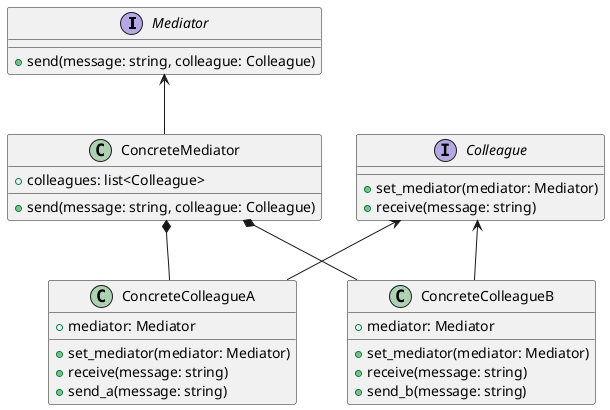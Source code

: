 @startuml

interface Mediator {
  + send(message: string, colleague: Colleague)
}

class ConcreteMediator {
  + colleagues: list<Colleague>
  + send(message: string, colleague: Colleague)
}

interface Colleague {
  + set_mediator(mediator: Mediator)
  + receive(message: string)
}

class ConcreteColleagueA {
  + mediator: Mediator
  + set_mediator(mediator: Mediator)
  + receive(message: string)
  + send_a(message: string)
}

class ConcreteColleagueB {
  + mediator: Mediator
  + set_mediator(mediator: Mediator)
  + receive(message: string)
  + send_b(message: string)
}

Mediator <-- ConcreteMediator
Colleague <-- ConcreteColleagueA
Colleague <-- ConcreteColleagueB
ConcreteMediator *-- ConcreteColleagueA
ConcreteMediator *-- ConcreteColleagueB

@enduml
